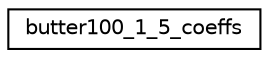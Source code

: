 digraph "Graphical Class Hierarchy"
{
 // INTERACTIVE_SVG=YES
  edge [fontname="Helvetica",fontsize="10",labelfontname="Helvetica",labelfontsize="10"];
  node [fontname="Helvetica",fontsize="10",shape=record];
  rankdir="LR";
  Node1 [label="butter100_1_5_coeffs",height=0.2,width=0.4,color="black", fillcolor="white", style="filled",URL="$structbutter100__1__5__coeffs.html"];
}
